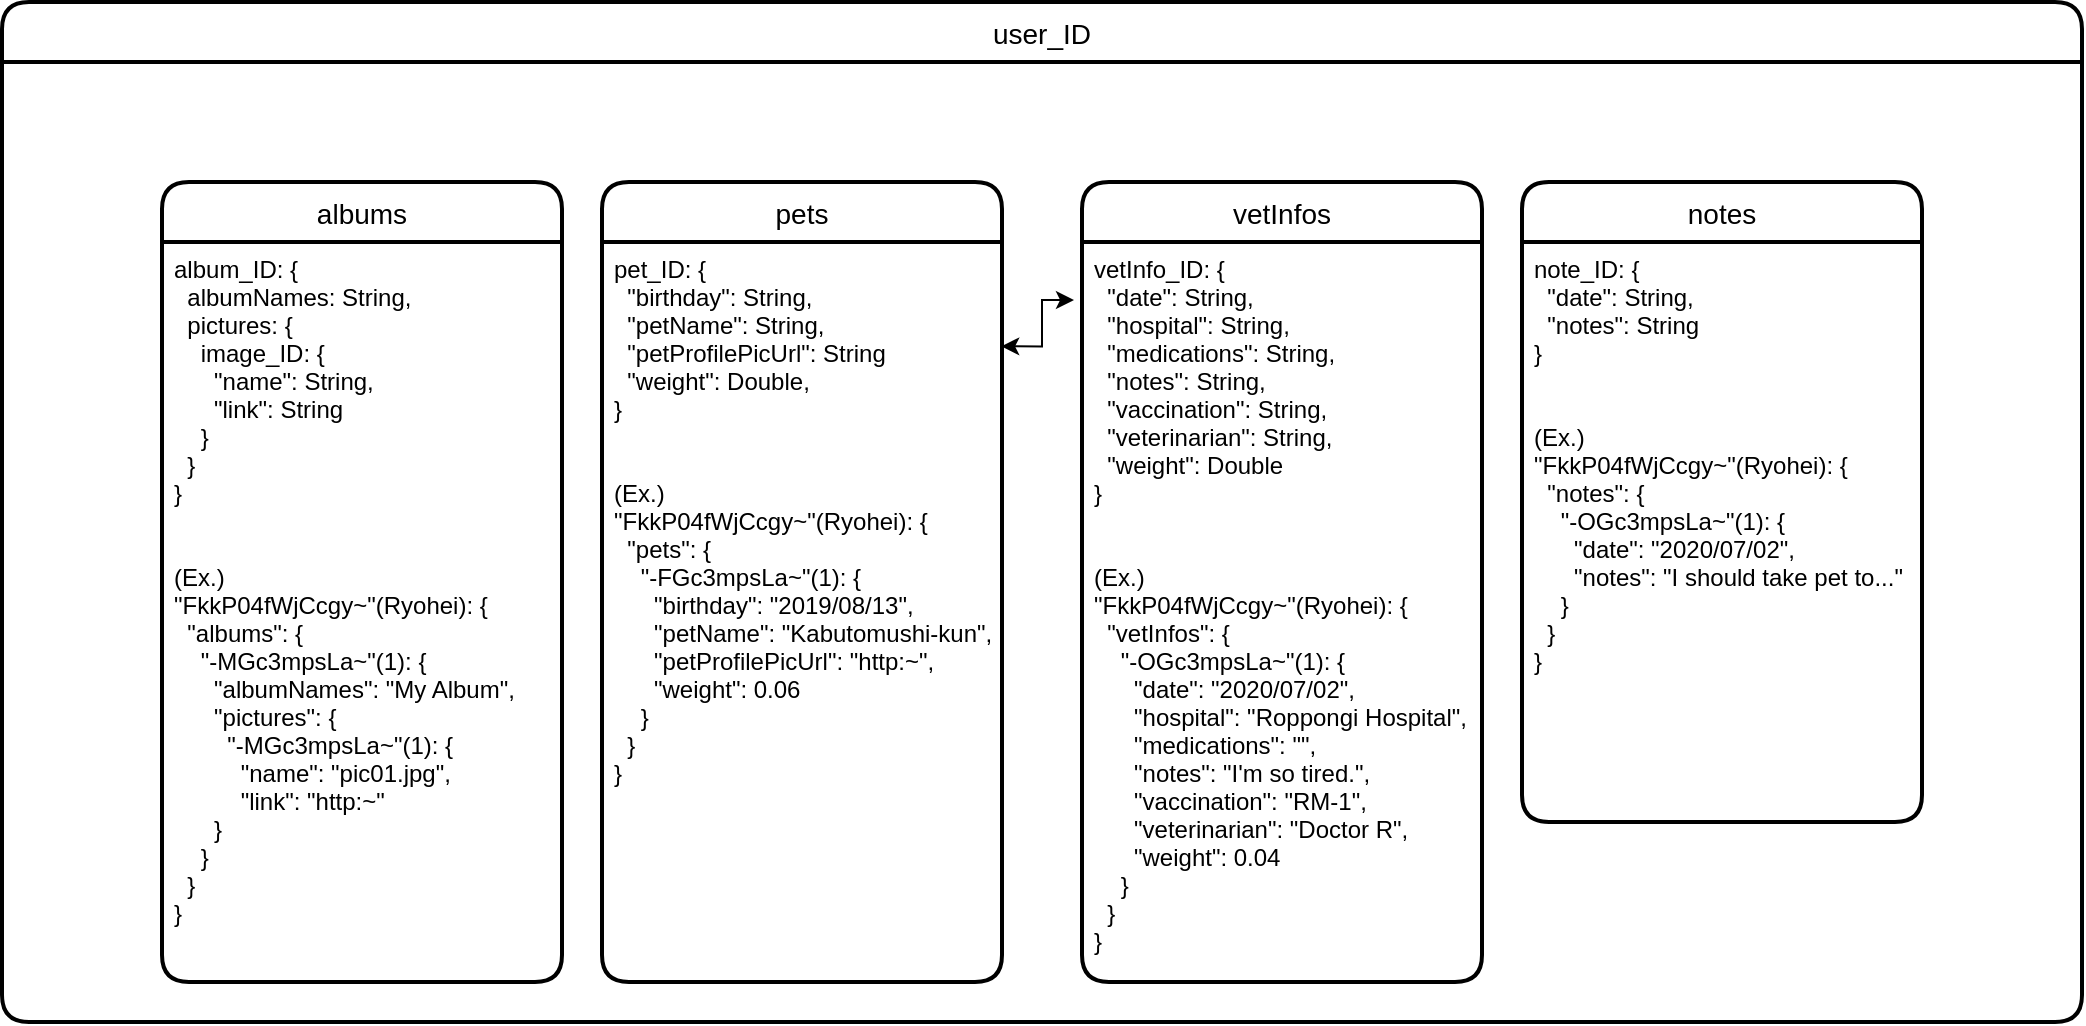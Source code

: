 <mxfile version="13.6.6" type="device"><diagram id="R2lEEEUBdFMjLlhIrx00" name="Page-1"><mxGraphModel dx="1092" dy="499" grid="1" gridSize="10" guides="1" tooltips="1" connect="1" arrows="1" fold="1" page="1" pageScale="1" pageWidth="1169" pageHeight="1654" math="0" shadow="0" extFonts="Permanent Marker^https://fonts.googleapis.com/css?family=Permanent+Marker"><root><mxCell id="0"/><mxCell id="1" parent="0"/><mxCell id="0W5l4O1xuEBObxtUqeWk-6" style="edgeStyle=orthogonalEdgeStyle;rounded=0;orthogonalLoop=1;jettySize=auto;html=1;exitX=0.998;exitY=0.141;exitDx=0;exitDy=0;exitPerimeter=0;startArrow=classic;startFill=1;" parent="1" source="c0OfaQpems0-wexOOt3y-2" edge="1"><mxGeometry relative="1" as="geometry"><Array as="points"><mxPoint x="540" y="202"/><mxPoint x="540" y="179"/></Array><mxPoint x="556" y="179" as="targetPoint"/></mxGeometry></mxCell><mxCell id="c0OfaQpems0-wexOOt3y-1" value="pets" style="swimlane;childLayout=stackLayout;horizontal=1;startSize=30;horizontalStack=0;rounded=1;fontSize=14;fontStyle=0;strokeWidth=2;resizeParent=0;resizeLast=1;shadow=0;dashed=0;align=center;" parent="1" vertex="1"><mxGeometry x="320" y="120" width="200" height="400" as="geometry"/></mxCell><mxCell id="c0OfaQpems0-wexOOt3y-2" value="pet_ID: {&#10;  &quot;birthday&quot;: String,&#10;  &quot;petName&quot;: String,&#10;  &quot;petProfilePicUrl&quot;: String&#10;  &quot;weight&quot;: Double,&#10;}&#10;&#10;&#10;(Ex.)&#10;&quot;FkkP04fWjCcgy~&quot;(Ryohei): {&#10;  &quot;pets&quot;: {&#10;    &quot;-FGc3mpsLa~&quot;(1): {&#10;      &quot;birthday&quot;: &quot;2019/08/13&quot;,&#10;      &quot;petName&quot;: &quot;Kabutomushi-kun&quot;,&#10;      &quot;petProfilePicUrl&quot;: &quot;http:~&quot;,&#10;      &quot;weight&quot;: 0.06&#10;    }&#10;  }&#10;}&#10;" style="align=left;strokeColor=none;fillColor=none;spacingLeft=4;fontSize=12;verticalAlign=top;resizable=0;rotatable=0;part=1;" parent="c0OfaQpems0-wexOOt3y-1" vertex="1"><mxGeometry y="30" width="200" height="370" as="geometry"/></mxCell><mxCell id="0W5l4O1xuEBObxtUqeWk-2" value="vetInfos" style="swimlane;childLayout=stackLayout;horizontal=1;startSize=30;horizontalStack=0;rounded=1;fontSize=14;fontStyle=0;strokeWidth=2;resizeParent=0;resizeLast=1;shadow=0;dashed=0;align=center;" parent="1" vertex="1"><mxGeometry x="560" y="120" width="200" height="400" as="geometry"/></mxCell><mxCell id="0W5l4O1xuEBObxtUqeWk-3" value="vetInfo_ID: {&#10;  &quot;date&quot;: String,&#10;  &quot;hospital&quot;: String,&#10;  &quot;medications&quot;: String,&#10;  &quot;notes&quot;: String,&#10;  &quot;vaccination&quot;: String,&#10;  &quot;veterinarian&quot;: String,&#10;  &quot;weight&quot;: Double&#10;}&#10;&#10;&#10;(Ex.)&#10;&quot;FkkP04fWjCcgy~&quot;(Ryohei): {&#10;  &quot;vetInfos&quot;: {&#10;    &quot;-OGc3mpsLa~&quot;(1): {&#10;      &quot;date&quot;: &quot;2020/07/02&quot;,&#10;      &quot;hospital&quot;: &quot;Roppongi Hospital&quot;,&#10;      &quot;medications&quot;: &quot;&quot;,&#10;      &quot;notes&quot;: &quot;I'm so tired.&quot;,&#10;      &quot;vaccination&quot;: &quot;RM-1&quot;,&#10;      &quot;veterinarian&quot;: &quot;Doctor R&quot;,&#10;      &quot;weight&quot;: 0.04&#10;    }&#10;  }&#10;}&#10;" style="align=left;strokeColor=none;fillColor=none;spacingLeft=4;fontSize=12;verticalAlign=top;resizable=0;rotatable=0;part=1;" parent="0W5l4O1xuEBObxtUqeWk-2" vertex="1"><mxGeometry y="30" width="200" height="370" as="geometry"/></mxCell><mxCell id="c0OfaQpems0-wexOOt3y-3" value="albums" style="swimlane;childLayout=stackLayout;horizontal=1;startSize=30;horizontalStack=0;rounded=1;fontSize=14;fontStyle=0;strokeWidth=2;resizeParent=0;resizeLast=1;shadow=0;dashed=0;align=center;" parent="1" vertex="1"><mxGeometry x="100" y="120" width="200" height="400" as="geometry"/></mxCell><mxCell id="c0OfaQpems0-wexOOt3y-4" value="album_ID: {&#10;  albumNames: String,&#10;  pictures: {&#10;    image_ID: {&#10;      &quot;name&quot;: String,&#10;      &quot;link&quot;: String&#10;    }&#10;  }&#10;}&#10;&#10;&#10;(Ex.)&#10;&quot;FkkP04fWjCcgy~&quot;(Ryohei): {&#10;  &quot;albums&quot;: {&#10;    &quot;-MGc3mpsLa~&quot;(1): {&#10;      &quot;albumNames&quot;: &quot;My Album&quot;,&#10;      &quot;pictures&quot;: {&#10;        &quot;-MGc3mpsLa~&quot;(1): {&#10;          &quot;name&quot;: &quot;pic01.jpg&quot;,&#10;          &quot;link&quot;: &quot;http:~&quot;&#10;      }&#10;    }&#10;  }&#10;}&#10;" style="align=left;strokeColor=none;fillColor=none;spacingLeft=4;fontSize=12;verticalAlign=top;resizable=0;rotatable=0;part=1;" parent="c0OfaQpems0-wexOOt3y-3" vertex="1"><mxGeometry y="30" width="200" height="370" as="geometry"/></mxCell><mxCell id="0W5l4O1xuEBObxtUqeWk-9" value="notes" style="swimlane;childLayout=stackLayout;horizontal=1;startSize=30;horizontalStack=0;rounded=1;fontSize=14;fontStyle=0;strokeWidth=2;resizeParent=0;resizeLast=1;shadow=0;dashed=0;align=center;" parent="1" vertex="1"><mxGeometry x="780" y="120" width="200" height="320" as="geometry"/></mxCell><mxCell id="0W5l4O1xuEBObxtUqeWk-10" value="note_ID: {&#10;  &quot;date&quot;: String,&#10;  &quot;notes&quot;: String&#10;}&#10;&#10;&#10;(Ex.)&#10;&quot;FkkP04fWjCcgy~&quot;(Ryohei): {&#10;  &quot;notes&quot;: {&#10;    &quot;-OGc3mpsLa~&quot;(1): {&#10;      &quot;date&quot;: &quot;2020/07/02&quot;,&#10;      &quot;notes&quot;: &quot;I should take pet to...&quot;&#10;    }&#10;  }&#10;}&#10;" style="align=left;strokeColor=none;fillColor=none;spacingLeft=4;fontSize=12;verticalAlign=top;resizable=0;rotatable=0;part=1;" parent="0W5l4O1xuEBObxtUqeWk-9" vertex="1"><mxGeometry y="30" width="200" height="290" as="geometry"/></mxCell><mxCell id="oXgx9R_d6diV6l-__yeR-7" value="user_ID" style="swimlane;childLayout=stackLayout;horizontal=1;startSize=30;horizontalStack=0;rounded=1;fontSize=14;fontStyle=0;strokeWidth=2;resizeParent=0;resizeLast=1;shadow=0;dashed=0;align=center;" vertex="1" parent="1"><mxGeometry x="20" y="30" width="1040" height="510" as="geometry"><mxRectangle x="40" y="40" width="80" height="30" as="alternateBounds"/></mxGeometry></mxCell></root></mxGraphModel></diagram></mxfile>